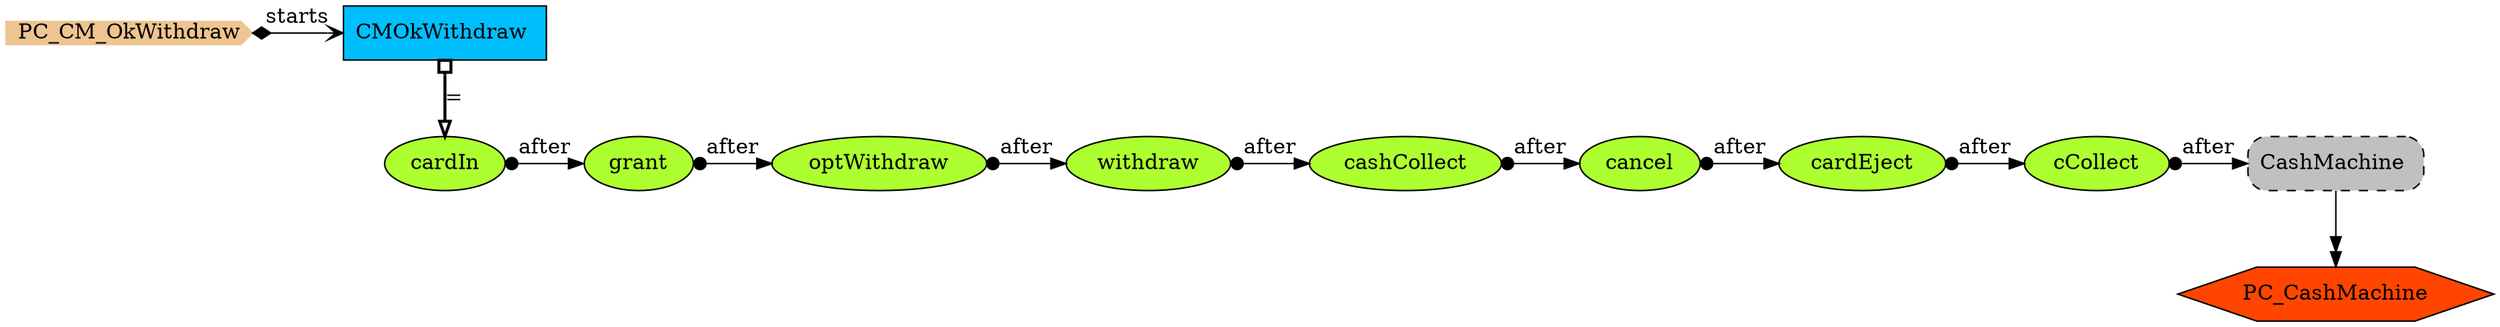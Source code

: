 digraph {
StartN_ [shape = cds,color=burlywood2,style=filled,height=.2,width=.2, label =PC_CM_OkWithdraw];
PC_CashMachine [shape=hexagon,fillcolor=orangered,style=filled,label =PC_CashMachine];
RefCashMachine [shape=rectangle,fillcolor=gray,style="rounded,filled,dashed",label="CashMachine "];
cCollect [shape=ellipse,fillcolor=greenyellow,style = filled,label="cCollect"];
cardEject [shape=ellipse,fillcolor=greenyellow,style = filled,label="cardEject"];
cancel [shape=ellipse,fillcolor=greenyellow,style = filled,label="cancel"];
cashCollect [shape=ellipse,fillcolor=greenyellow,style = filled,label="cashCollect"];
withdraw [shape=ellipse,fillcolor=greenyellow,style = filled,label="withdraw"];
optWithdraw [shape=ellipse,fillcolor=greenyellow,style = filled,label="optWithdraw"];
grant [shape=ellipse,fillcolor=greenyellow,style = filled,label="grant"];
cardIn [shape=ellipse,fillcolor=greenyellow,style = filled,label="cardIn"];
CMOkWithdraw [shape=box,fillcolor=deepskyblue,style = filled,label="CMOkWithdraw "];

{rank=min;StartN_,CMOkWithdraw}
{rank=same;cardIn,grant,optWithdraw,withdraw,cashCollect,cancel,cardEject,cCollect,RefCashMachine}
{rank=same;grant,optWithdraw,withdraw,cashCollect,cancel,cardEject,cCollect,RefCashMachine}
{rank=same;optWithdraw,withdraw,cashCollect,cancel,cardEject,cCollect,RefCashMachine}
{rank=same;withdraw,cashCollect,cancel,cardEject,cCollect,RefCashMachine}
{rank=same;cashCollect,cancel,cardEject,cCollect,RefCashMachine}
{rank=same;cancel,cardEject,cCollect,RefCashMachine}
{rank=same;cardEject,cCollect,RefCashMachine}
{rank=same;cCollect,RefCashMachine}

cCollect->RefCashMachine[arrowtail=dot,dir=both,label="after"];
RefCashMachine->PC_CashMachine[arrowhead="normalnormal",label=" "];
cardEject->cCollect[arrowtail=dot,dir=both,label="after"];
cancel->cardEject[arrowtail=dot,dir=both,label="after"];
cashCollect->cancel[arrowtail=dot,dir=both,label="after"];
withdraw->cashCollect[arrowtail=dot,dir=both,label="after"];
optWithdraw->withdraw[arrowtail=dot,dir=both,label="after"];
grant->optWithdraw[arrowtail=dot,dir=both,label="after"];
cardIn->grant[arrowtail=dot,dir=both,label="after"];
StartN_->CMOkWithdraw[arrowhead="open",arrowtail=diamond,dir=both,label="starts"];
CMOkWithdraw->cardIn[arrowhead="onormal",dir=both,arrowtail=obox,penwidth=2,label="="];
}